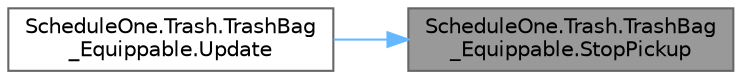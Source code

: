 digraph "ScheduleOne.Trash.TrashBag_Equippable.StopPickup"
{
 // LATEX_PDF_SIZE
  bgcolor="transparent";
  edge [fontname=Helvetica,fontsize=10,labelfontname=Helvetica,labelfontsize=10];
  node [fontname=Helvetica,fontsize=10,shape=box,height=0.2,width=0.4];
  rankdir="RL";
  Node1 [id="Node000001",label="ScheduleOne.Trash.TrashBag\l_Equippable.StopPickup",height=0.2,width=0.4,color="gray40", fillcolor="grey60", style="filled", fontcolor="black",tooltip=" "];
  Node1 -> Node2 [id="edge1_Node000001_Node000002",dir="back",color="steelblue1",style="solid",tooltip=" "];
  Node2 [id="Node000002",label="ScheduleOne.Trash.TrashBag\l_Equippable.Update",height=0.2,width=0.4,color="grey40", fillcolor="white", style="filled",URL="$class_schedule_one_1_1_trash_1_1_trash_bag___equippable.html#a4c8a1ea13f4ebef9b649ccc0a7f91660",tooltip=" "];
}
